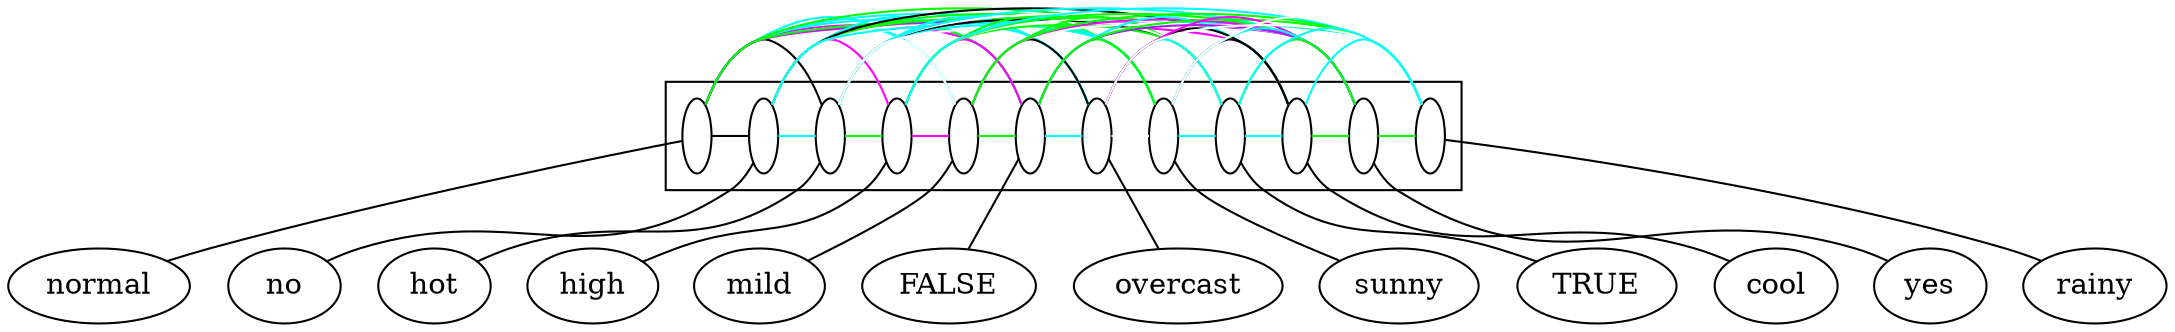 digraph G {
compound=True;
normal;
no;
hot;
high;
mild;
FALSE;
overcast;
sunny;
TRUE;
cool;
yes;
rainy;
subgraph cluster_hotTRUEyesnormalcoolhighovercastsunnyFALSEnomildrainy {
s_normal [label=" ", fillcolor=white, width=0.2, fixedsize=True];
s_no [label=" ", fillcolor=white, width=0.2, fixedsize=True];
s_hot [label=" ", fillcolor=white, width=0.2, fixedsize=True];
s_high [label=" ", fillcolor=white, width=0.2, fixedsize=True];
s_mild [label=" ", fillcolor=white, width=0.2, fixedsize=True];
s_FALSE [label=" ", fillcolor=white, width=0.2, fixedsize=True];
s_overcast [label=" ", fillcolor=white, width=0.2, fixedsize=True];
s_sunny [label=" ", fillcolor=white, width=0.2, fixedsize=True];
s_TRUE [label=" ", fillcolor=white, width=0.2, fixedsize=True];
s_cool [label=" ", fillcolor=white, width=0.2, fixedsize=True];
s_yes [label=" ", fillcolor=white, width=0.2, fixedsize=True];
s_rainy [label=" ", fillcolor=white, width=0.2, fixedsize=True];
subgraph  {
rank=same;
s_normal -> s_no  [color=black, arrowhead=none];
s_normal -> s_hot  [color=black, arrowhead=none];
s_normal -> s_high  [color=white, arrowhead=none];
s_normal -> s_mild  [color=cyan, arrowhead=none];
s_normal -> s_FALSE  [color=magenta, arrowhead=none];
s_normal -> s_overcast  [color=cyan, arrowhead=none];
s_normal -> s_sunny  [color=cyan, arrowhead=none];
s_normal -> s_TRUE  [color=green, arrowhead=none];
s_normal -> s_cool  [color=magenta, arrowhead=none];
s_normal -> s_yes  [color=purple, arrowhead=none];
s_normal -> s_rainy  [color=green, arrowhead=none];
s_no -> s_hot  [color=cyan, arrowhead=none];
s_no -> s_high  [color=magenta, arrowhead=none];
s_no -> s_mild  [color=cyan, arrowhead=none];
s_no -> s_FALSE  [color=cyan, arrowhead=none];
s_no -> s_overcast  [color=white, arrowhead=none];
s_no -> s_sunny  [color=green, arrowhead=none];
s_no -> s_TRUE  [color=green, arrowhead=none];
s_no -> s_cool  [color=black, arrowhead=none];
s_no -> s_yes  [color=white, arrowhead=none];
s_no -> s_rainy  [color=cyan, arrowhead=none];
s_hot -> s_high  [color=green, arrowhead=none];
s_hot -> s_mild  [color=white, arrowhead=none];
s_hot -> s_FALSE  [color=green, arrowhead=none];
s_hot -> s_overcast  [color=cyan, arrowhead=none];
s_hot -> s_sunny  [color=cyan, arrowhead=none];
s_hot -> s_TRUE  [color=black, arrowhead=none];
s_hot -> s_cool  [color=white, arrowhead=none];
s_hot -> s_yes  [color=cyan, arrowhead=none];
s_hot -> s_rainy  [color=white, arrowhead=none];
s_high -> s_mild  [color=magenta, arrowhead=none];
s_high -> s_FALSE  [color=magenta, arrowhead=none];
s_high -> s_overcast  [color=cyan, arrowhead=none];
s_high -> s_sunny  [color=green, arrowhead=none];
s_high -> s_TRUE  [color=green, arrowhead=none];
s_high -> s_cool  [color=white, arrowhead=none];
s_high -> s_yes  [color=green, arrowhead=none];
s_high -> s_rainy  [color=cyan, arrowhead=none];
s_mild -> s_FALSE  [color=green, arrowhead=none];
s_mild -> s_overcast  [color=black, arrowhead=none];
s_mild -> s_sunny  [color=cyan, arrowhead=none];
s_mild -> s_TRUE  [color=green, arrowhead=none];
s_mild -> s_cool  [color=white, arrowhead=none];
s_mild -> s_yes  [color=magenta, arrowhead=none];
s_mild -> s_rainy  [color=green, arrowhead=none];
s_FALSE -> s_overcast  [color=cyan, arrowhead=none];
s_FALSE -> s_sunny  [color=green, arrowhead=none];
s_FALSE -> s_TRUE  [color=white, arrowhead=none];
s_FALSE -> s_cool  [color=cyan, arrowhead=none];
s_FALSE -> s_yes  [color=purple, arrowhead=none];
s_FALSE -> s_rainy  [color=green, arrowhead=none];
s_overcast -> s_sunny  [color=white, arrowhead=none];
s_overcast -> s_TRUE  [color=cyan, arrowhead=none];
s_overcast -> s_cool  [color=black, arrowhead=none];
s_overcast -> s_yes  [color=magenta, arrowhead=none];
s_overcast -> s_rainy  [color=white, arrowhead=none];
s_sunny -> s_TRUE  [color=cyan, arrowhead=none];
s_sunny -> s_cool  [color=black, arrowhead=none];
s_sunny -> s_yes  [color=cyan, arrowhead=none];
s_sunny -> s_rainy  [color=white, arrowhead=none];
s_TRUE -> s_cool  [color=cyan, arrowhead=none];
s_TRUE -> s_yes  [color=green, arrowhead=none];
s_TRUE -> s_rainy  [color=cyan, arrowhead=none];
s_cool -> s_yes  [color=green, arrowhead=none];
s_cool -> s_rainy  [color=cyan, arrowhead=none];
s_yes -> s_rainy  [color=green, arrowhead=none];
}

}

s_normal -> normal  [arrowhead=none];
s_no -> no  [arrowhead=none];
s_hot -> hot  [arrowhead=none];
s_high -> high  [arrowhead=none];
s_mild -> mild  [arrowhead=none];
s_FALSE -> FALSE  [arrowhead=none];
s_overcast -> overcast  [arrowhead=none];
s_sunny -> sunny  [arrowhead=none];
s_TRUE -> TRUE  [arrowhead=none];
s_cool -> cool  [arrowhead=none];
s_yes -> yes  [arrowhead=none];
s_rainy -> rainy  [arrowhead=none];
}
